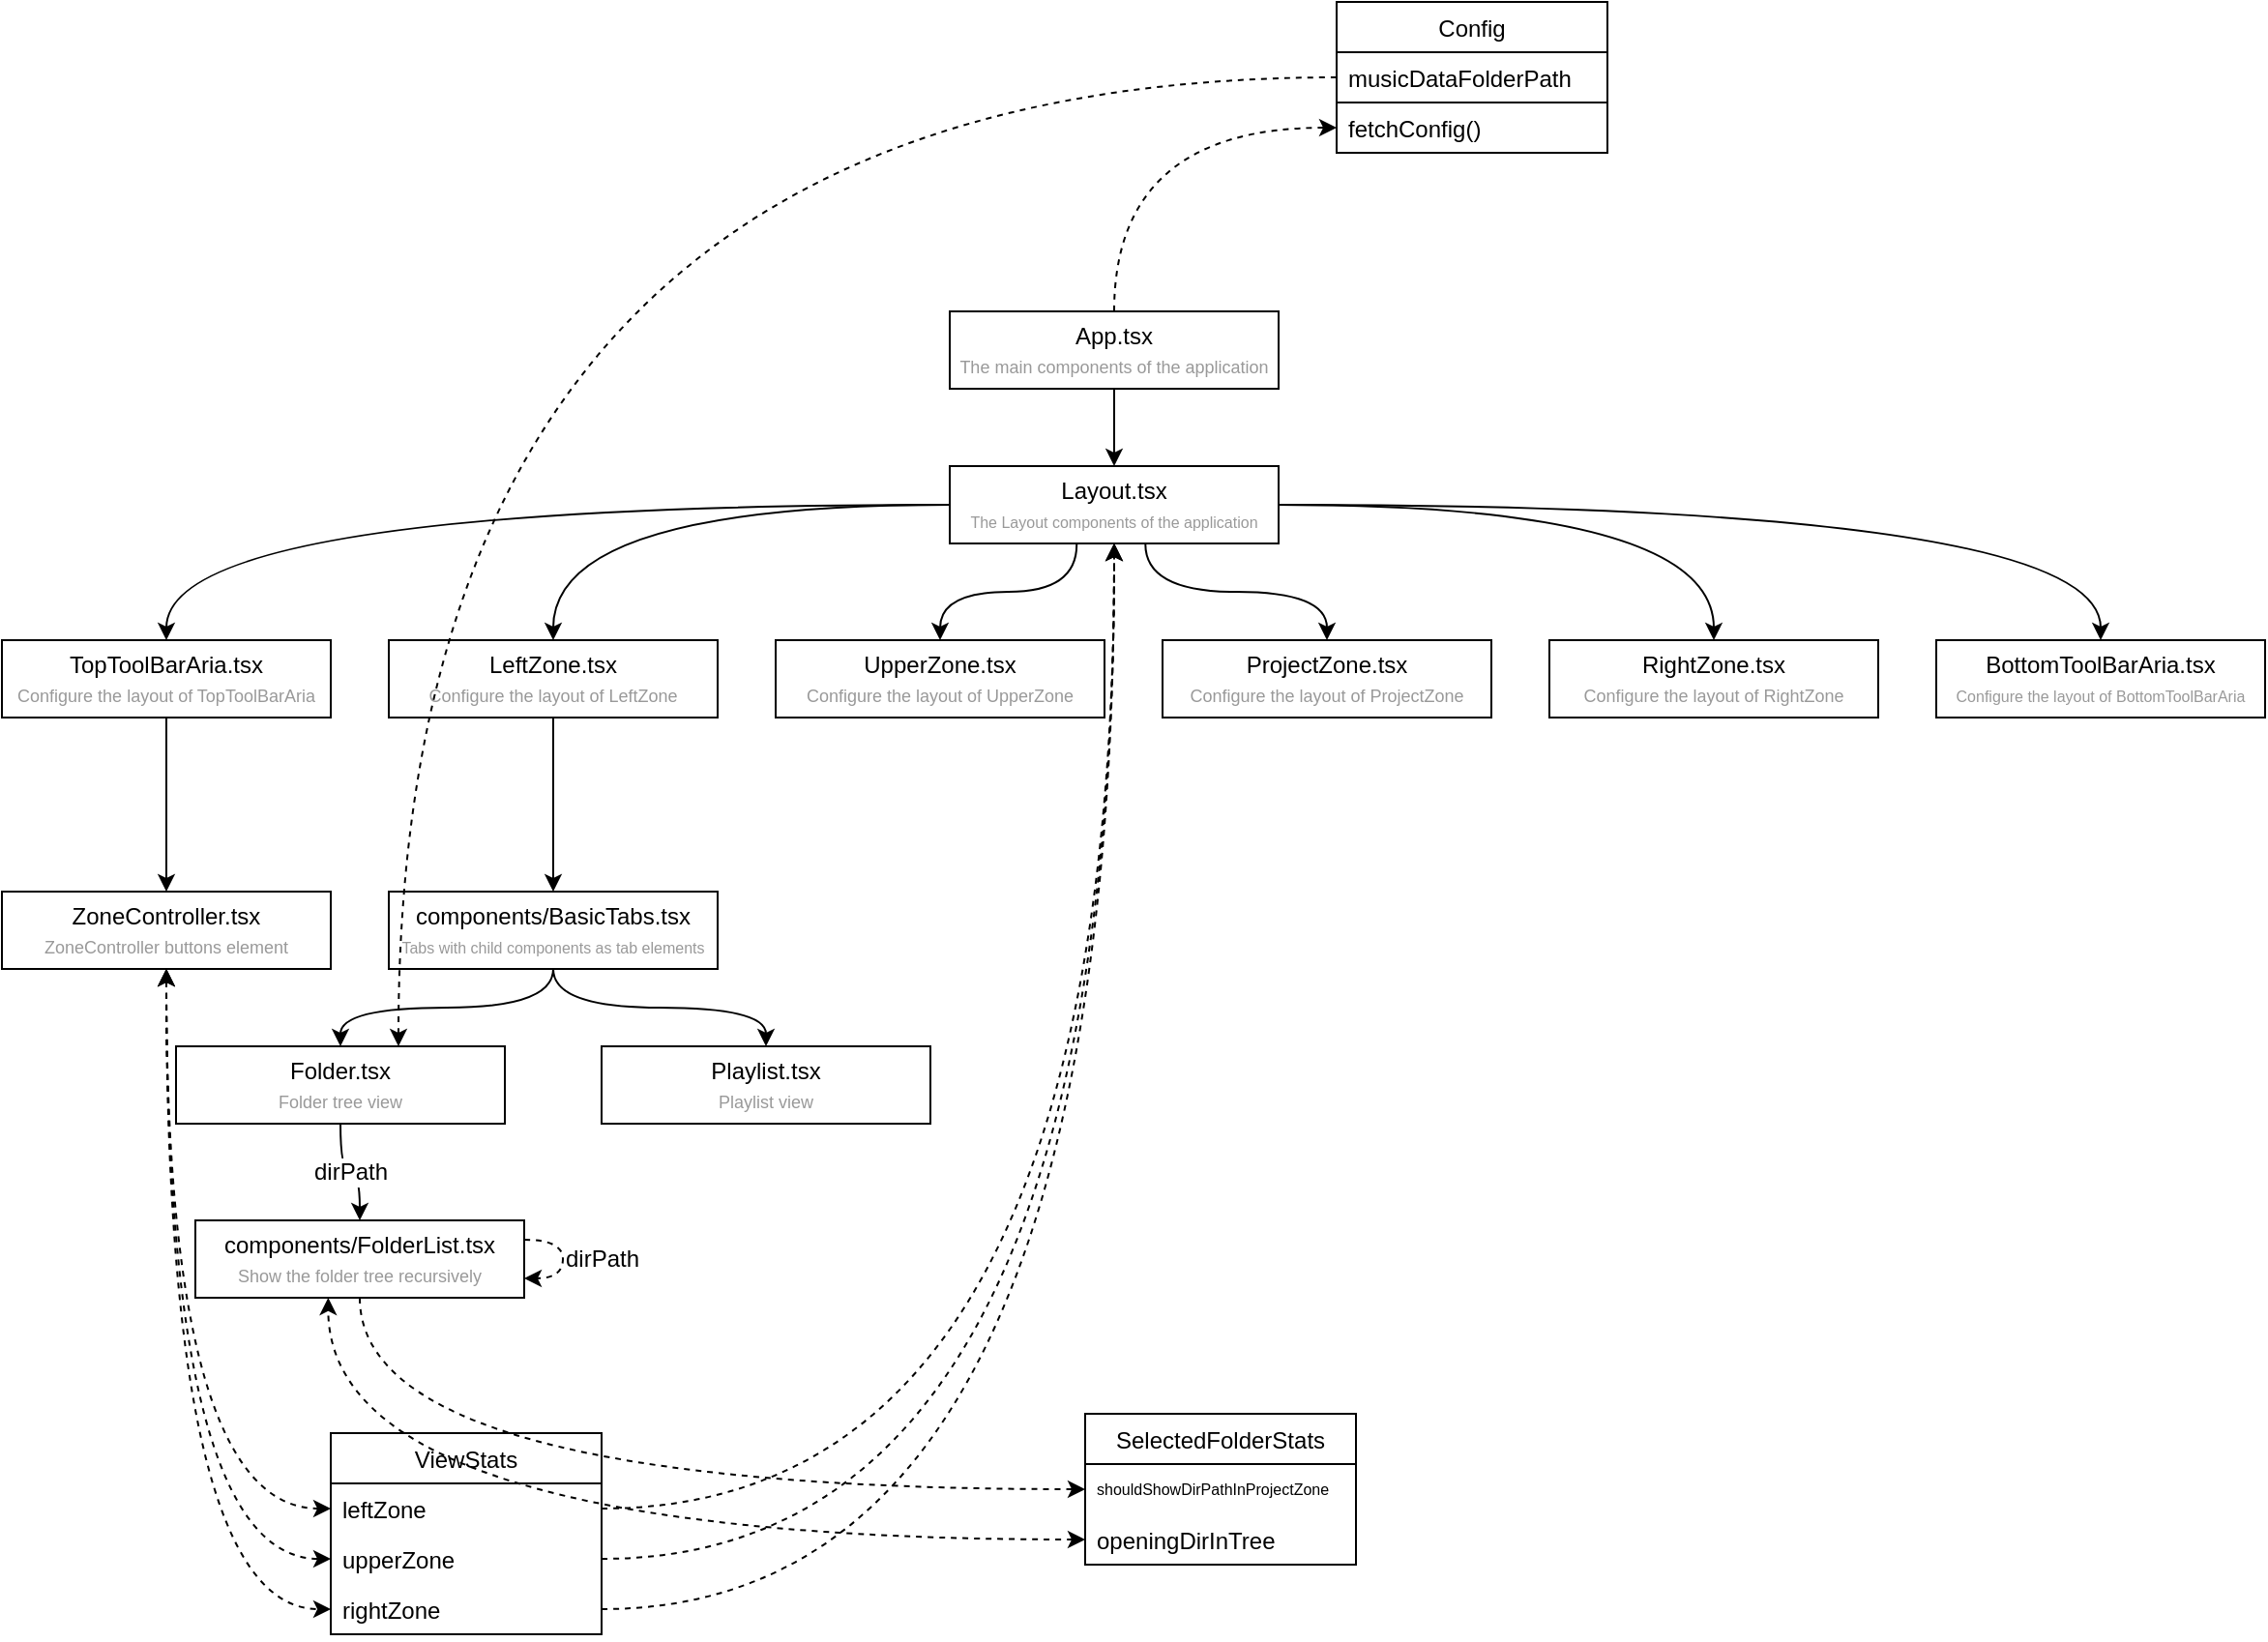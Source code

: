 <mxfile version="14.6.13" type="device"><diagram id="ucqvpcsd9whWBEuq-NEy" name="ページ1"><mxGraphModel dx="1422" dy="1984" grid="1" gridSize="10" guides="1" tooltips="1" connect="1" arrows="1" fold="1" page="1" pageScale="1" pageWidth="1200" pageHeight="1169" math="0" shadow="0"><root><mxCell id="0"/><mxCell id="1" parent="0"/><mxCell id="8F_09prxXV39f98I3MeY-11" style="edgeStyle=orthogonalEdgeStyle;rounded=0;orthogonalLoop=1;jettySize=auto;html=1;entryX=0.5;entryY=0;entryDx=0;entryDy=0;curved=1;" edge="1" parent="1" source="8F_09prxXV39f98I3MeY-1" target="8F_09prxXV39f98I3MeY-2"><mxGeometry relative="1" as="geometry"/></mxCell><mxCell id="8F_09prxXV39f98I3MeY-12" style="edgeStyle=orthogonalEdgeStyle;rounded=0;orthogonalLoop=1;jettySize=auto;html=1;entryX=0.5;entryY=0;entryDx=0;entryDy=0;curved=1;" edge="1" parent="1" source="8F_09prxXV39f98I3MeY-1" target="8F_09prxXV39f98I3MeY-3"><mxGeometry relative="1" as="geometry"/></mxCell><mxCell id="8F_09prxXV39f98I3MeY-13" style="edgeStyle=orthogonalEdgeStyle;rounded=0;orthogonalLoop=1;jettySize=auto;html=1;exitX=0.386;exitY=1.012;exitDx=0;exitDy=0;entryX=0.5;entryY=0;entryDx=0;entryDy=0;curved=1;exitPerimeter=0;" edge="1" parent="1" source="8F_09prxXV39f98I3MeY-1" target="8F_09prxXV39f98I3MeY-6"><mxGeometry relative="1" as="geometry"/></mxCell><mxCell id="8F_09prxXV39f98I3MeY-14" style="edgeStyle=orthogonalEdgeStyle;rounded=0;orthogonalLoop=1;jettySize=auto;html=1;exitX=0.595;exitY=1.008;exitDx=0;exitDy=0;curved=1;exitPerimeter=0;" edge="1" parent="1" source="8F_09prxXV39f98I3MeY-1" target="8F_09prxXV39f98I3MeY-4"><mxGeometry relative="1" as="geometry"/></mxCell><mxCell id="8F_09prxXV39f98I3MeY-15" style="edgeStyle=orthogonalEdgeStyle;rounded=0;orthogonalLoop=1;jettySize=auto;html=1;entryX=0.5;entryY=0;entryDx=0;entryDy=0;curved=1;" edge="1" parent="1" source="8F_09prxXV39f98I3MeY-1" target="8F_09prxXV39f98I3MeY-5"><mxGeometry relative="1" as="geometry"/></mxCell><mxCell id="8F_09prxXV39f98I3MeY-16" style="edgeStyle=orthogonalEdgeStyle;rounded=0;orthogonalLoop=1;jettySize=auto;html=1;curved=1;" edge="1" parent="1" source="8F_09prxXV39f98I3MeY-1" target="8F_09prxXV39f98I3MeY-7"><mxGeometry relative="1" as="geometry"/></mxCell><mxCell id="8F_09prxXV39f98I3MeY-1" value="Layout.tsx&lt;br&gt;&lt;font color=&quot;#999999&quot; style=&quot;font-size: 8px&quot;&gt;The Layout components of the application&lt;/font&gt;" style="rounded=0;whiteSpace=wrap;html=1;" vertex="1" parent="1"><mxGeometry x="530" y="140" width="170" height="40" as="geometry"/></mxCell><mxCell id="8F_09prxXV39f98I3MeY-19" value="" style="edgeStyle=orthogonalEdgeStyle;rounded=0;orthogonalLoop=1;jettySize=auto;html=1;curved=1;" edge="1" parent="1" source="8F_09prxXV39f98I3MeY-2" target="8F_09prxXV39f98I3MeY-18"><mxGeometry relative="1" as="geometry"/></mxCell><mxCell id="8F_09prxXV39f98I3MeY-2" value="TopToolBarAria.tsx&lt;br&gt;&lt;font color=&quot;#999999&quot; style=&quot;font-size: 9px&quot;&gt;Configure the layout of TopToolBarAria&lt;/font&gt;" style="rounded=0;whiteSpace=wrap;html=1;" vertex="1" parent="1"><mxGeometry x="40" y="230" width="170" height="40" as="geometry"/></mxCell><mxCell id="8F_09prxXV39f98I3MeY-44" style="edgeStyle=orthogonalEdgeStyle;curved=1;rounded=0;comic=0;orthogonalLoop=1;jettySize=auto;html=1;fontSize=12;startArrow=none;startFill=0;" edge="1" parent="1" source="8F_09prxXV39f98I3MeY-3" target="8F_09prxXV39f98I3MeY-43"><mxGeometry relative="1" as="geometry"/></mxCell><mxCell id="8F_09prxXV39f98I3MeY-3" value="LeftZone.tsx&lt;br&gt;&lt;font color=&quot;#999999&quot; style=&quot;font-size: 9px&quot;&gt;Configure the layout of LeftZone&lt;/font&gt;" style="rounded=0;whiteSpace=wrap;html=1;" vertex="1" parent="1"><mxGeometry x="240" y="230" width="170" height="40" as="geometry"/></mxCell><mxCell id="8F_09prxXV39f98I3MeY-4" value="ProjectZone.tsx&lt;br&gt;&lt;font color=&quot;#999999&quot; style=&quot;font-size: 9px&quot;&gt;Configure the layout of ProjectZone&lt;/font&gt;" style="rounded=0;whiteSpace=wrap;html=1;" vertex="1" parent="1"><mxGeometry x="640" y="230" width="170" height="40" as="geometry"/></mxCell><mxCell id="8F_09prxXV39f98I3MeY-5" value="RightZone.tsx&lt;br&gt;&lt;font color=&quot;#999999&quot; style=&quot;font-size: 9px&quot;&gt;Configure the layout of RightZone&lt;/font&gt;" style="rounded=0;whiteSpace=wrap;html=1;" vertex="1" parent="1"><mxGeometry x="840" y="230" width="170" height="40" as="geometry"/></mxCell><mxCell id="8F_09prxXV39f98I3MeY-6" value="UpperZone.tsx&lt;br&gt;&lt;font color=&quot;#999999&quot; style=&quot;font-size: 9px&quot;&gt;Configure the layout of UpperZone&lt;/font&gt;" style="rounded=0;whiteSpace=wrap;html=1;" vertex="1" parent="1"><mxGeometry x="440" y="230" width="170" height="40" as="geometry"/></mxCell><mxCell id="8F_09prxXV39f98I3MeY-7" value="BottomToolBarAria.tsx&lt;br&gt;&lt;font color=&quot;#999999&quot; style=&quot;font-size: 8px&quot;&gt;Configure the layout of BottomToolBarAria&lt;/font&gt;" style="rounded=0;whiteSpace=wrap;html=1;" vertex="1" parent="1"><mxGeometry x="1040" y="230" width="170" height="40" as="geometry"/></mxCell><mxCell id="8F_09prxXV39f98I3MeY-35" style="edgeStyle=orthogonalEdgeStyle;rounded=0;orthogonalLoop=1;jettySize=auto;html=1;fontSize=12;curved=1;dashed=1;startArrow=classic;startFill=1;" edge="1" parent="1" source="8F_09prxXV39f98I3MeY-18" target="8F_09prxXV39f98I3MeY-22"><mxGeometry relative="1" as="geometry"/></mxCell><mxCell id="8F_09prxXV39f98I3MeY-36" style="edgeStyle=orthogonalEdgeStyle;rounded=0;orthogonalLoop=1;jettySize=auto;html=1;fontSize=12;curved=1;dashed=1;startArrow=classic;startFill=1;" edge="1" parent="1" source="8F_09prxXV39f98I3MeY-18" target="8F_09prxXV39f98I3MeY-23"><mxGeometry relative="1" as="geometry"/></mxCell><mxCell id="8F_09prxXV39f98I3MeY-37" style="edgeStyle=orthogonalEdgeStyle;rounded=0;orthogonalLoop=1;jettySize=auto;html=1;fontSize=12;labelBorderColor=none;curved=1;dashed=1;startArrow=classic;startFill=1;" edge="1" parent="1" source="8F_09prxXV39f98I3MeY-18" target="8F_09prxXV39f98I3MeY-24"><mxGeometry relative="1" as="geometry"/></mxCell><mxCell id="8F_09prxXV39f98I3MeY-18" value="ZoneController.tsx&lt;br&gt;&lt;font color=&quot;#999999&quot; style=&quot;font-size: 9px&quot;&gt;ZoneController buttons element&lt;/font&gt;" style="rounded=0;whiteSpace=wrap;html=1;" vertex="1" parent="1"><mxGeometry x="40" y="360" width="170" height="40" as="geometry"/></mxCell><mxCell id="8F_09prxXV39f98I3MeY-21" value="ViewStats" style="swimlane;fontStyle=0;childLayout=stackLayout;horizontal=1;startSize=26;horizontalStack=0;resizeParent=1;resizeParentMax=0;resizeLast=0;collapsible=1;marginBottom=0;" vertex="1" parent="1"><mxGeometry x="210" y="640" width="140" height="104" as="geometry"><mxRectangle x="350" y="533" width="50" height="26" as="alternateBounds"/></mxGeometry></mxCell><mxCell id="8F_09prxXV39f98I3MeY-22" value="leftZone" style="text;strokeColor=none;fillColor=none;align=left;verticalAlign=top;spacingLeft=4;spacingRight=4;overflow=hidden;rotatable=0;points=[[0,0.5],[1,0.5]];portConstraint=eastwest;" vertex="1" parent="8F_09prxXV39f98I3MeY-21"><mxGeometry y="26" width="140" height="26" as="geometry"/></mxCell><mxCell id="8F_09prxXV39f98I3MeY-23" value="upperZone" style="text;strokeColor=none;fillColor=none;align=left;verticalAlign=top;spacingLeft=4;spacingRight=4;overflow=hidden;rotatable=0;points=[[0,0.5],[1,0.5]];portConstraint=eastwest;" vertex="1" parent="8F_09prxXV39f98I3MeY-21"><mxGeometry y="52" width="140" height="26" as="geometry"/></mxCell><mxCell id="8F_09prxXV39f98I3MeY-24" value="rightZone" style="text;strokeColor=none;fillColor=none;align=left;verticalAlign=top;spacingLeft=4;spacingRight=4;overflow=hidden;rotatable=0;points=[[0,0.5],[1,0.5]];portConstraint=eastwest;" vertex="1" parent="8F_09prxXV39f98I3MeY-21"><mxGeometry y="78" width="140" height="26" as="geometry"/></mxCell><mxCell id="8F_09prxXV39f98I3MeY-27" value="SelectedFolderStats" style="swimlane;fontStyle=0;childLayout=stackLayout;horizontal=1;startSize=26;horizontalStack=0;resizeParent=1;resizeParentMax=0;resizeLast=0;collapsible=1;marginBottom=0;" vertex="1" parent="1"><mxGeometry x="600" y="630" width="140" height="78" as="geometry"/></mxCell><mxCell id="8F_09prxXV39f98I3MeY-28" value="shouldShowDirPathInProjectZone" style="text;strokeColor=none;fillColor=none;align=left;verticalAlign=middle;spacingLeft=4;spacingRight=4;overflow=hidden;rotatable=0;points=[[0,0.5],[1,0.5]];portConstraint=eastwest;fontSize=8;" vertex="1" parent="8F_09prxXV39f98I3MeY-27"><mxGeometry y="26" width="140" height="26" as="geometry"/></mxCell><mxCell id="8F_09prxXV39f98I3MeY-29" value="openingDirInTree" style="text;strokeColor=none;fillColor=none;align=left;verticalAlign=top;spacingLeft=4;spacingRight=4;overflow=hidden;rotatable=0;points=[[0,0.5],[1,0.5]];portConstraint=eastwest;" vertex="1" parent="8F_09prxXV39f98I3MeY-27"><mxGeometry y="52" width="140" height="26" as="geometry"/></mxCell><mxCell id="8F_09prxXV39f98I3MeY-31" value="Config" style="swimlane;fontStyle=0;childLayout=stackLayout;horizontal=1;startSize=26;horizontalStack=0;resizeParent=1;resizeParentMax=0;resizeLast=0;collapsible=1;marginBottom=0;fontSize=12;" vertex="1" parent="1"><mxGeometry x="730" y="-100" width="140" height="78" as="geometry"/></mxCell><mxCell id="8F_09prxXV39f98I3MeY-32" value="musicDataFolderPath" style="text;strokeColor=none;fillColor=none;align=left;verticalAlign=top;spacingLeft=4;spacingRight=4;overflow=hidden;rotatable=0;points=[[0,0.5],[1,0.5]];portConstraint=eastwest;" vertex="1" parent="8F_09prxXV39f98I3MeY-31"><mxGeometry y="26" width="140" height="26" as="geometry"/></mxCell><mxCell id="8F_09prxXV39f98I3MeY-53" value="fetchConfig()" style="text;fillColor=none;align=left;verticalAlign=top;spacingLeft=4;spacingRight=4;overflow=hidden;rotatable=0;points=[[0,0.5],[1,0.5]];portConstraint=eastwest;fontSize=12;rounded=0;strokeColor=#000000;" vertex="1" parent="8F_09prxXV39f98I3MeY-31"><mxGeometry y="52" width="140" height="26" as="geometry"/></mxCell><mxCell id="8F_09prxXV39f98I3MeY-38" style="edgeStyle=orthogonalEdgeStyle;curved=1;rounded=0;orthogonalLoop=1;jettySize=auto;html=1;dashed=1;fontSize=12;startArrow=none;startFill=0;snapToPoint=0;noJump=0;flowAnimation=0;ignoreEdge=0;comic=0;anchorPointDirection=1;" edge="1" parent="1" source="8F_09prxXV39f98I3MeY-22" target="8F_09prxXV39f98I3MeY-1"><mxGeometry relative="1" as="geometry"/></mxCell><mxCell id="8F_09prxXV39f98I3MeY-39" style="edgeStyle=orthogonalEdgeStyle;curved=1;rounded=0;orthogonalLoop=1;jettySize=auto;html=1;dashed=1;fontSize=12;startArrow=none;startFill=0;" edge="1" parent="1" source="8F_09prxXV39f98I3MeY-23" target="8F_09prxXV39f98I3MeY-1"><mxGeometry relative="1" as="geometry"/></mxCell><mxCell id="8F_09prxXV39f98I3MeY-40" style="edgeStyle=orthogonalEdgeStyle;curved=1;rounded=0;orthogonalLoop=1;jettySize=auto;html=1;dashed=1;fontSize=12;startArrow=none;startFill=0;" edge="1" parent="1" source="8F_09prxXV39f98I3MeY-24" target="8F_09prxXV39f98I3MeY-1"><mxGeometry relative="1" as="geometry"/></mxCell><mxCell id="8F_09prxXV39f98I3MeY-58" value="dirPath" style="edgeStyle=orthogonalEdgeStyle;curved=1;rounded=0;comic=0;orthogonalLoop=1;jettySize=auto;html=1;entryX=0.5;entryY=0;entryDx=0;entryDy=0;fontSize=12;startArrow=none;startFill=0;endArrow=classic;endFill=1;" edge="1" parent="1" source="8F_09prxXV39f98I3MeY-41" target="8F_09prxXV39f98I3MeY-57"><mxGeometry relative="1" as="geometry"/></mxCell><mxCell id="8F_09prxXV39f98I3MeY-41" value="Folder.tsx&lt;br&gt;&lt;font color=&quot;#999999&quot; style=&quot;font-size: 9px&quot;&gt;Folder tree view&lt;/font&gt;" style="rounded=0;whiteSpace=wrap;html=1;" vertex="1" parent="1"><mxGeometry x="130" y="440" width="170" height="40" as="geometry"/></mxCell><mxCell id="8F_09prxXV39f98I3MeY-45" style="edgeStyle=orthogonalEdgeStyle;curved=1;rounded=0;comic=0;orthogonalLoop=1;jettySize=auto;html=1;fontSize=12;startArrow=none;startFill=0;" edge="1" parent="1" source="8F_09prxXV39f98I3MeY-43" target="8F_09prxXV39f98I3MeY-41"><mxGeometry relative="1" as="geometry"/></mxCell><mxCell id="8F_09prxXV39f98I3MeY-47" style="edgeStyle=orthogonalEdgeStyle;curved=1;rounded=0;comic=0;orthogonalLoop=1;jettySize=auto;html=1;fontSize=12;startArrow=none;startFill=0;" edge="1" parent="1" source="8F_09prxXV39f98I3MeY-43" target="8F_09prxXV39f98I3MeY-46"><mxGeometry relative="1" as="geometry"/></mxCell><mxCell id="8F_09prxXV39f98I3MeY-43" value="components/BasicTabs.tsx&lt;br&gt;&lt;font color=&quot;#999999&quot; style=&quot;font-size: 8px&quot;&gt;Tabs with child components as tab elements&lt;/font&gt;" style="rounded=0;whiteSpace=wrap;html=1;" vertex="1" parent="1"><mxGeometry x="240" y="360" width="170" height="40" as="geometry"/></mxCell><mxCell id="8F_09prxXV39f98I3MeY-46" value="Playlist.tsx&lt;br&gt;&lt;font color=&quot;#999999&quot; style=&quot;font-size: 9px&quot;&gt;Playlist view&lt;/font&gt;" style="rounded=0;whiteSpace=wrap;html=1;" vertex="1" parent="1"><mxGeometry x="350" y="440" width="170" height="40" as="geometry"/></mxCell><mxCell id="8F_09prxXV39f98I3MeY-50" style="edgeStyle=orthogonalEdgeStyle;curved=1;rounded=0;comic=0;orthogonalLoop=1;jettySize=auto;html=1;entryX=0.5;entryY=0;entryDx=0;entryDy=0;fontSize=12;startArrow=none;startFill=0;endArrow=classic;endFill=1;" edge="1" parent="1" source="8F_09prxXV39f98I3MeY-49" target="8F_09prxXV39f98I3MeY-1"><mxGeometry relative="1" as="geometry"/></mxCell><mxCell id="8F_09prxXV39f98I3MeY-54" style="edgeStyle=orthogonalEdgeStyle;curved=1;rounded=0;comic=0;orthogonalLoop=1;jettySize=auto;html=1;fontSize=12;startArrow=none;startFill=0;endArrow=classic;endFill=1;dashed=1;" edge="1" parent="1" source="8F_09prxXV39f98I3MeY-49" target="8F_09prxXV39f98I3MeY-53"><mxGeometry relative="1" as="geometry"/></mxCell><mxCell id="8F_09prxXV39f98I3MeY-49" value="App.tsx&lt;br&gt;&lt;font color=&quot;#999999&quot; style=&quot;font-size: 9px&quot;&gt;The main components of the application&lt;/font&gt;" style="rounded=0;whiteSpace=wrap;html=1;" vertex="1" parent="1"><mxGeometry x="530" y="60" width="170" height="40" as="geometry"/></mxCell><mxCell id="8F_09prxXV39f98I3MeY-56" style="edgeStyle=orthogonalEdgeStyle;curved=1;rounded=0;comic=0;orthogonalLoop=1;jettySize=auto;html=1;dashed=1;fontSize=12;startArrow=none;startFill=0;endArrow=classic;endFill=1;" edge="1" parent="1" source="8F_09prxXV39f98I3MeY-32" target="8F_09prxXV39f98I3MeY-41"><mxGeometry relative="1" as="geometry"><Array as="points"><mxPoint x="245" y="-61"/></Array></mxGeometry></mxCell><mxCell id="8F_09prxXV39f98I3MeY-60" style="edgeStyle=orthogonalEdgeStyle;curved=1;rounded=0;comic=0;orthogonalLoop=1;jettySize=auto;html=1;dashed=1;fontSize=12;startArrow=none;startFill=0;endArrow=classic;endFill=1;" edge="1" parent="1" source="8F_09prxXV39f98I3MeY-57" target="8F_09prxXV39f98I3MeY-28"><mxGeometry relative="1" as="geometry"/></mxCell><mxCell id="8F_09prxXV39f98I3MeY-57" value="components/FolderList.tsx&lt;br&gt;&lt;font color=&quot;#999999&quot; style=&quot;font-size: 9px&quot;&gt;Show the folder tree recursively&lt;/font&gt;" style="rounded=0;whiteSpace=wrap;html=1;" vertex="1" parent="1"><mxGeometry x="140" y="530" width="170" height="40" as="geometry"/></mxCell><mxCell id="8F_09prxXV39f98I3MeY-59" style="edgeStyle=orthogonalEdgeStyle;curved=1;rounded=0;comic=0;orthogonalLoop=1;jettySize=auto;html=1;fontSize=12;startArrow=classic;startFill=1;endArrow=classic;endFill=1;dashed=1;entryX=0.404;entryY=0.999;entryDx=0;entryDy=0;entryPerimeter=0;" edge="1" parent="1" source="8F_09prxXV39f98I3MeY-29" target="8F_09prxXV39f98I3MeY-57"><mxGeometry relative="1" as="geometry"/></mxCell><mxCell id="8F_09prxXV39f98I3MeY-61" value="dirPath" style="edgeStyle=orthogonalEdgeStyle;curved=1;rounded=0;comic=0;orthogonalLoop=1;jettySize=auto;html=1;dashed=1;fontSize=12;startArrow=none;startFill=0;endArrow=classic;endFill=1;" edge="1" parent="1" source="8F_09prxXV39f98I3MeY-57" target="8F_09prxXV39f98I3MeY-57"><mxGeometry y="20" relative="1" as="geometry"><mxPoint as="offset"/></mxGeometry></mxCell></root></mxGraphModel></diagram></mxfile>